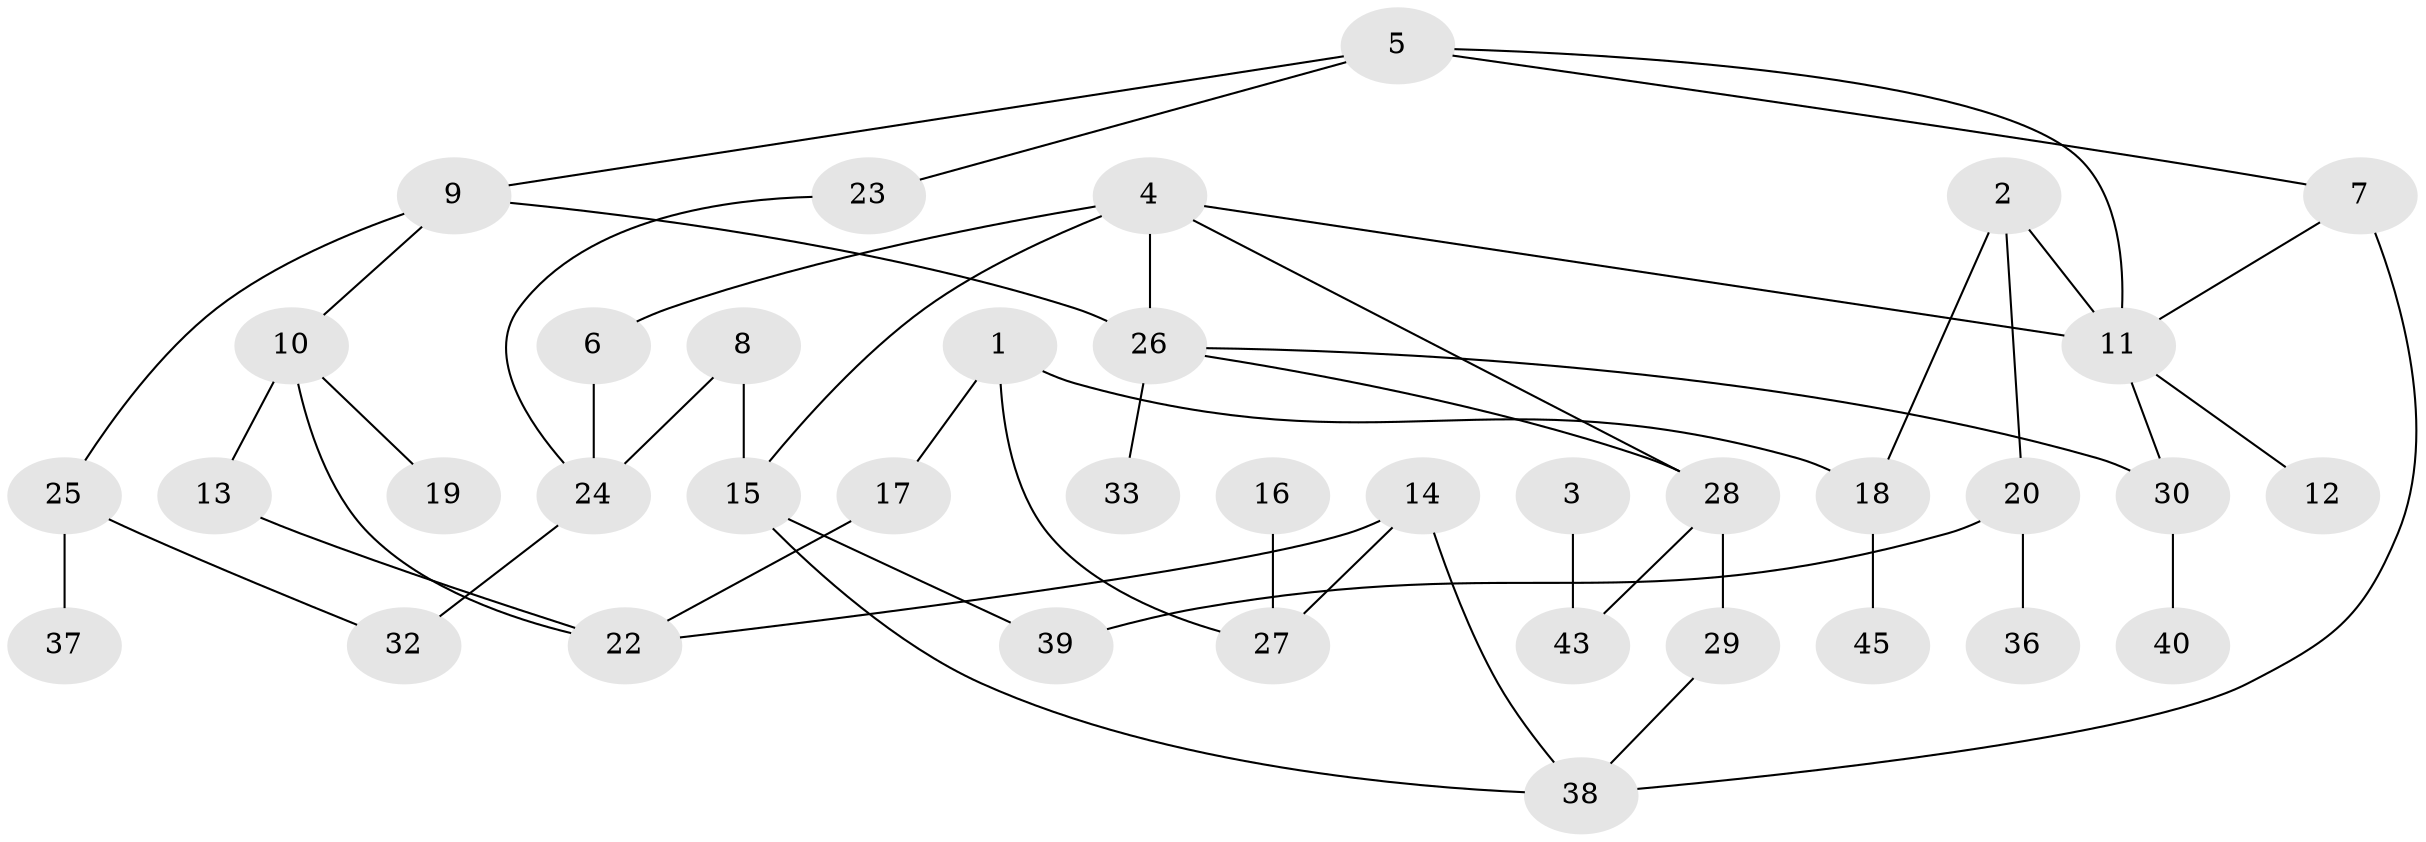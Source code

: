// original degree distribution, {3: 0.2111111111111111, 1: 0.26666666666666666, 4: 0.14444444444444443, 5: 0.05555555555555555, 2: 0.25555555555555554, 0: 0.06666666666666667}
// Generated by graph-tools (version 1.1) at 2025/33/03/09/25 02:33:25]
// undirected, 38 vertices, 51 edges
graph export_dot {
graph [start="1"]
  node [color=gray90,style=filled];
  1;
  2;
  3;
  4;
  5;
  6;
  7;
  8;
  9;
  10;
  11;
  12;
  13;
  14;
  15;
  16;
  17;
  18;
  19;
  20;
  22;
  23;
  24;
  25;
  26;
  27;
  28;
  29;
  30;
  32;
  33;
  36;
  37;
  38;
  39;
  40;
  43;
  45;
  1 -- 17 [weight=1.0];
  1 -- 18 [weight=1.0];
  1 -- 27 [weight=1.0];
  2 -- 11 [weight=1.0];
  2 -- 18 [weight=1.0];
  2 -- 20 [weight=1.0];
  3 -- 43 [weight=1.0];
  4 -- 6 [weight=1.0];
  4 -- 11 [weight=2.0];
  4 -- 15 [weight=1.0];
  4 -- 26 [weight=3.0];
  4 -- 28 [weight=1.0];
  5 -- 7 [weight=1.0];
  5 -- 9 [weight=1.0];
  5 -- 11 [weight=1.0];
  5 -- 23 [weight=1.0];
  6 -- 24 [weight=1.0];
  7 -- 11 [weight=1.0];
  7 -- 38 [weight=2.0];
  8 -- 15 [weight=1.0];
  8 -- 24 [weight=4.0];
  9 -- 10 [weight=1.0];
  9 -- 25 [weight=1.0];
  9 -- 26 [weight=1.0];
  10 -- 13 [weight=3.0];
  10 -- 19 [weight=1.0];
  10 -- 22 [weight=1.0];
  11 -- 12 [weight=1.0];
  11 -- 30 [weight=1.0];
  13 -- 22 [weight=1.0];
  14 -- 22 [weight=1.0];
  14 -- 27 [weight=1.0];
  14 -- 38 [weight=2.0];
  15 -- 38 [weight=1.0];
  15 -- 39 [weight=1.0];
  16 -- 27 [weight=1.0];
  17 -- 22 [weight=1.0];
  18 -- 45 [weight=1.0];
  20 -- 36 [weight=1.0];
  20 -- 39 [weight=1.0];
  23 -- 24 [weight=1.0];
  24 -- 32 [weight=1.0];
  25 -- 32 [weight=1.0];
  25 -- 37 [weight=1.0];
  26 -- 28 [weight=1.0];
  26 -- 30 [weight=1.0];
  26 -- 33 [weight=3.0];
  28 -- 29 [weight=2.0];
  28 -- 43 [weight=1.0];
  29 -- 38 [weight=1.0];
  30 -- 40 [weight=1.0];
}
